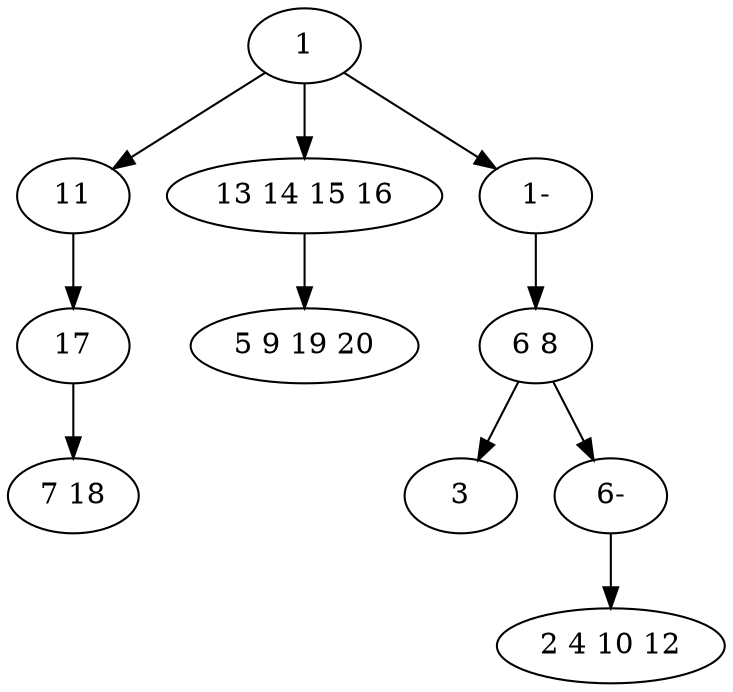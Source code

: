 digraph true_tree {
	"0" -> "1"
	"1" -> "2"
	"0" -> "3"
	"0" -> "9"
	"3" -> "5"
	"4" -> "6"
	"2" -> "7"
	"4" -> "10"
	"9" -> "4"
	"10" -> "8"
	"0" [label="1"];
	"1" [label="11"];
	"2" [label="17"];
	"3" [label="13 14 15 16"];
	"4" [label="6 8"];
	"5" [label="5 9 19 20"];
	"6" [label="3"];
	"7" [label="7 18"];
	"8" [label="2 4 10 12"];
	"9" [label="1-"];
	"10" [label="6-"];
}
